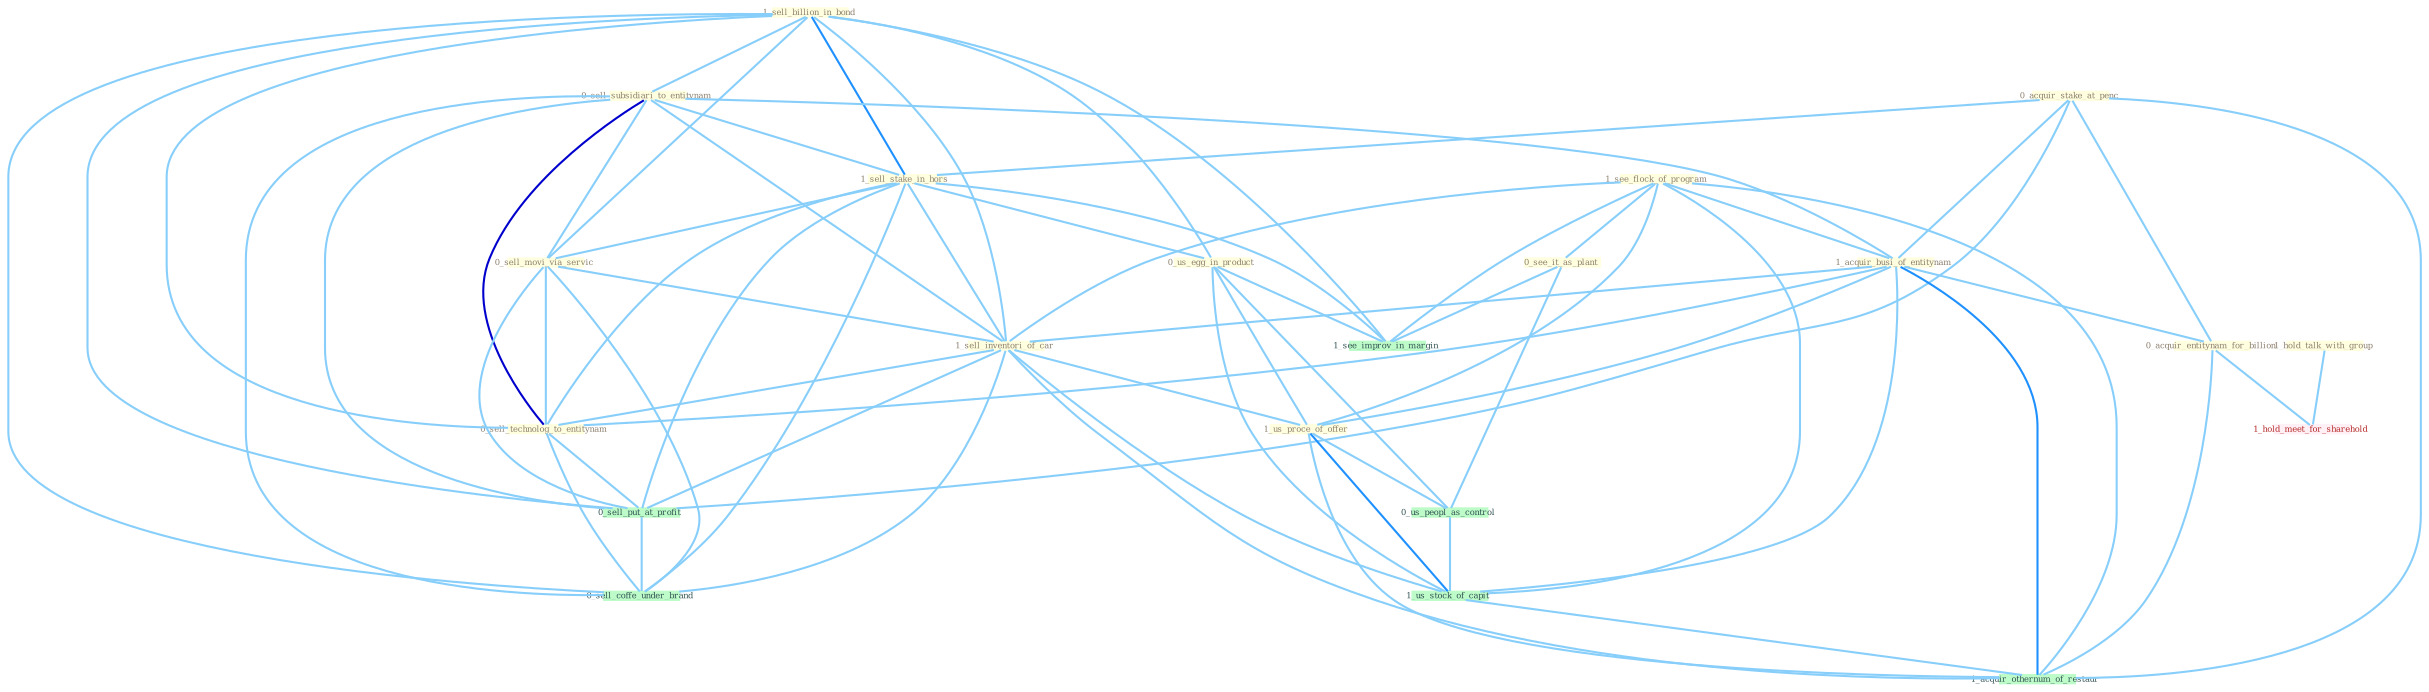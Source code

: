 Graph G{ 
    node
    [shape=polygon,style=filled,width=.5,height=.06,color="#BDFCC9",fixedsize=true,fontsize=4,
    fontcolor="#2f4f4f"];
    {node
    [color="#ffffe0", fontcolor="#8b7d6b"] "1_sell_billion_in_bond " "1_see_flock_of_program " "0_acquir_stake_at_penc " "0_sell_subsidiari_to_entitynam " "1_hold_talk_with_group " "1_sell_stake_in_hors " "0_sell_movi_via_servic " "1_acquir_busi_of_entitynam " "1_sell_inventori_of_car " "0_us_egg_in_product " "0_acquir_entitynam_for_billion " "0_see_it_as_plant " "1_us_proce_of_offer " "0_sell_technolog_to_entitynam "}
{node [color="#fff0f5", fontcolor="#b22222"] "1_hold_meet_for_sharehold "}
edge [color="#B0E2FF"];

	"1_sell_billion_in_bond " -- "0_sell_subsidiari_to_entitynam " [w="1", color="#87cefa" ];
	"1_sell_billion_in_bond " -- "1_sell_stake_in_hors " [w="2", color="#1e90ff" , len=0.8];
	"1_sell_billion_in_bond " -- "0_sell_movi_via_servic " [w="1", color="#87cefa" ];
	"1_sell_billion_in_bond " -- "1_sell_inventori_of_car " [w="1", color="#87cefa" ];
	"1_sell_billion_in_bond " -- "0_us_egg_in_product " [w="1", color="#87cefa" ];
	"1_sell_billion_in_bond " -- "0_sell_technolog_to_entitynam " [w="1", color="#87cefa" ];
	"1_sell_billion_in_bond " -- "0_sell_put_at_profit " [w="1", color="#87cefa" ];
	"1_sell_billion_in_bond " -- "1_see_improv_in_margin " [w="1", color="#87cefa" ];
	"1_sell_billion_in_bond " -- "0_sell_coffe_under_brand " [w="1", color="#87cefa" ];
	"1_see_flock_of_program " -- "1_acquir_busi_of_entitynam " [w="1", color="#87cefa" ];
	"1_see_flock_of_program " -- "1_sell_inventori_of_car " [w="1", color="#87cefa" ];
	"1_see_flock_of_program " -- "0_see_it_as_plant " [w="1", color="#87cefa" ];
	"1_see_flock_of_program " -- "1_us_proce_of_offer " [w="1", color="#87cefa" ];
	"1_see_flock_of_program " -- "1_us_stock_of_capit " [w="1", color="#87cefa" ];
	"1_see_flock_of_program " -- "1_see_improv_in_margin " [w="1", color="#87cefa" ];
	"1_see_flock_of_program " -- "1_acquir_othernum_of_restaur " [w="1", color="#87cefa" ];
	"0_acquir_stake_at_penc " -- "1_sell_stake_in_hors " [w="1", color="#87cefa" ];
	"0_acquir_stake_at_penc " -- "1_acquir_busi_of_entitynam " [w="1", color="#87cefa" ];
	"0_acquir_stake_at_penc " -- "0_acquir_entitynam_for_billion " [w="1", color="#87cefa" ];
	"0_acquir_stake_at_penc " -- "0_sell_put_at_profit " [w="1", color="#87cefa" ];
	"0_acquir_stake_at_penc " -- "1_acquir_othernum_of_restaur " [w="1", color="#87cefa" ];
	"0_sell_subsidiari_to_entitynam " -- "1_sell_stake_in_hors " [w="1", color="#87cefa" ];
	"0_sell_subsidiari_to_entitynam " -- "0_sell_movi_via_servic " [w="1", color="#87cefa" ];
	"0_sell_subsidiari_to_entitynam " -- "1_acquir_busi_of_entitynam " [w="1", color="#87cefa" ];
	"0_sell_subsidiari_to_entitynam " -- "1_sell_inventori_of_car " [w="1", color="#87cefa" ];
	"0_sell_subsidiari_to_entitynam " -- "0_sell_technolog_to_entitynam " [w="3", color="#0000cd" , len=0.6];
	"0_sell_subsidiari_to_entitynam " -- "0_sell_put_at_profit " [w="1", color="#87cefa" ];
	"0_sell_subsidiari_to_entitynam " -- "0_sell_coffe_under_brand " [w="1", color="#87cefa" ];
	"1_hold_talk_with_group " -- "1_hold_meet_for_sharehold " [w="1", color="#87cefa" ];
	"1_sell_stake_in_hors " -- "0_sell_movi_via_servic " [w="1", color="#87cefa" ];
	"1_sell_stake_in_hors " -- "1_sell_inventori_of_car " [w="1", color="#87cefa" ];
	"1_sell_stake_in_hors " -- "0_us_egg_in_product " [w="1", color="#87cefa" ];
	"1_sell_stake_in_hors " -- "0_sell_technolog_to_entitynam " [w="1", color="#87cefa" ];
	"1_sell_stake_in_hors " -- "0_sell_put_at_profit " [w="1", color="#87cefa" ];
	"1_sell_stake_in_hors " -- "1_see_improv_in_margin " [w="1", color="#87cefa" ];
	"1_sell_stake_in_hors " -- "0_sell_coffe_under_brand " [w="1", color="#87cefa" ];
	"0_sell_movi_via_servic " -- "1_sell_inventori_of_car " [w="1", color="#87cefa" ];
	"0_sell_movi_via_servic " -- "0_sell_technolog_to_entitynam " [w="1", color="#87cefa" ];
	"0_sell_movi_via_servic " -- "0_sell_put_at_profit " [w="1", color="#87cefa" ];
	"0_sell_movi_via_servic " -- "0_sell_coffe_under_brand " [w="1", color="#87cefa" ];
	"1_acquir_busi_of_entitynam " -- "1_sell_inventori_of_car " [w="1", color="#87cefa" ];
	"1_acquir_busi_of_entitynam " -- "0_acquir_entitynam_for_billion " [w="1", color="#87cefa" ];
	"1_acquir_busi_of_entitynam " -- "1_us_proce_of_offer " [w="1", color="#87cefa" ];
	"1_acquir_busi_of_entitynam " -- "0_sell_technolog_to_entitynam " [w="1", color="#87cefa" ];
	"1_acquir_busi_of_entitynam " -- "1_us_stock_of_capit " [w="1", color="#87cefa" ];
	"1_acquir_busi_of_entitynam " -- "1_acquir_othernum_of_restaur " [w="2", color="#1e90ff" , len=0.8];
	"1_sell_inventori_of_car " -- "1_us_proce_of_offer " [w="1", color="#87cefa" ];
	"1_sell_inventori_of_car " -- "0_sell_technolog_to_entitynam " [w="1", color="#87cefa" ];
	"1_sell_inventori_of_car " -- "0_sell_put_at_profit " [w="1", color="#87cefa" ];
	"1_sell_inventori_of_car " -- "1_us_stock_of_capit " [w="1", color="#87cefa" ];
	"1_sell_inventori_of_car " -- "0_sell_coffe_under_brand " [w="1", color="#87cefa" ];
	"1_sell_inventori_of_car " -- "1_acquir_othernum_of_restaur " [w="1", color="#87cefa" ];
	"0_us_egg_in_product " -- "1_us_proce_of_offer " [w="1", color="#87cefa" ];
	"0_us_egg_in_product " -- "0_us_peopl_as_control " [w="1", color="#87cefa" ];
	"0_us_egg_in_product " -- "1_us_stock_of_capit " [w="1", color="#87cefa" ];
	"0_us_egg_in_product " -- "1_see_improv_in_margin " [w="1", color="#87cefa" ];
	"0_acquir_entitynam_for_billion " -- "1_hold_meet_for_sharehold " [w="1", color="#87cefa" ];
	"0_acquir_entitynam_for_billion " -- "1_acquir_othernum_of_restaur " [w="1", color="#87cefa" ];
	"0_see_it_as_plant " -- "0_us_peopl_as_control " [w="1", color="#87cefa" ];
	"0_see_it_as_plant " -- "1_see_improv_in_margin " [w="1", color="#87cefa" ];
	"1_us_proce_of_offer " -- "0_us_peopl_as_control " [w="1", color="#87cefa" ];
	"1_us_proce_of_offer " -- "1_us_stock_of_capit " [w="2", color="#1e90ff" , len=0.8];
	"1_us_proce_of_offer " -- "1_acquir_othernum_of_restaur " [w="1", color="#87cefa" ];
	"0_sell_technolog_to_entitynam " -- "0_sell_put_at_profit " [w="1", color="#87cefa" ];
	"0_sell_technolog_to_entitynam " -- "0_sell_coffe_under_brand " [w="1", color="#87cefa" ];
	"0_us_peopl_as_control " -- "1_us_stock_of_capit " [w="1", color="#87cefa" ];
	"0_sell_put_at_profit " -- "0_sell_coffe_under_brand " [w="1", color="#87cefa" ];
	"1_us_stock_of_capit " -- "1_acquir_othernum_of_restaur " [w="1", color="#87cefa" ];
}
